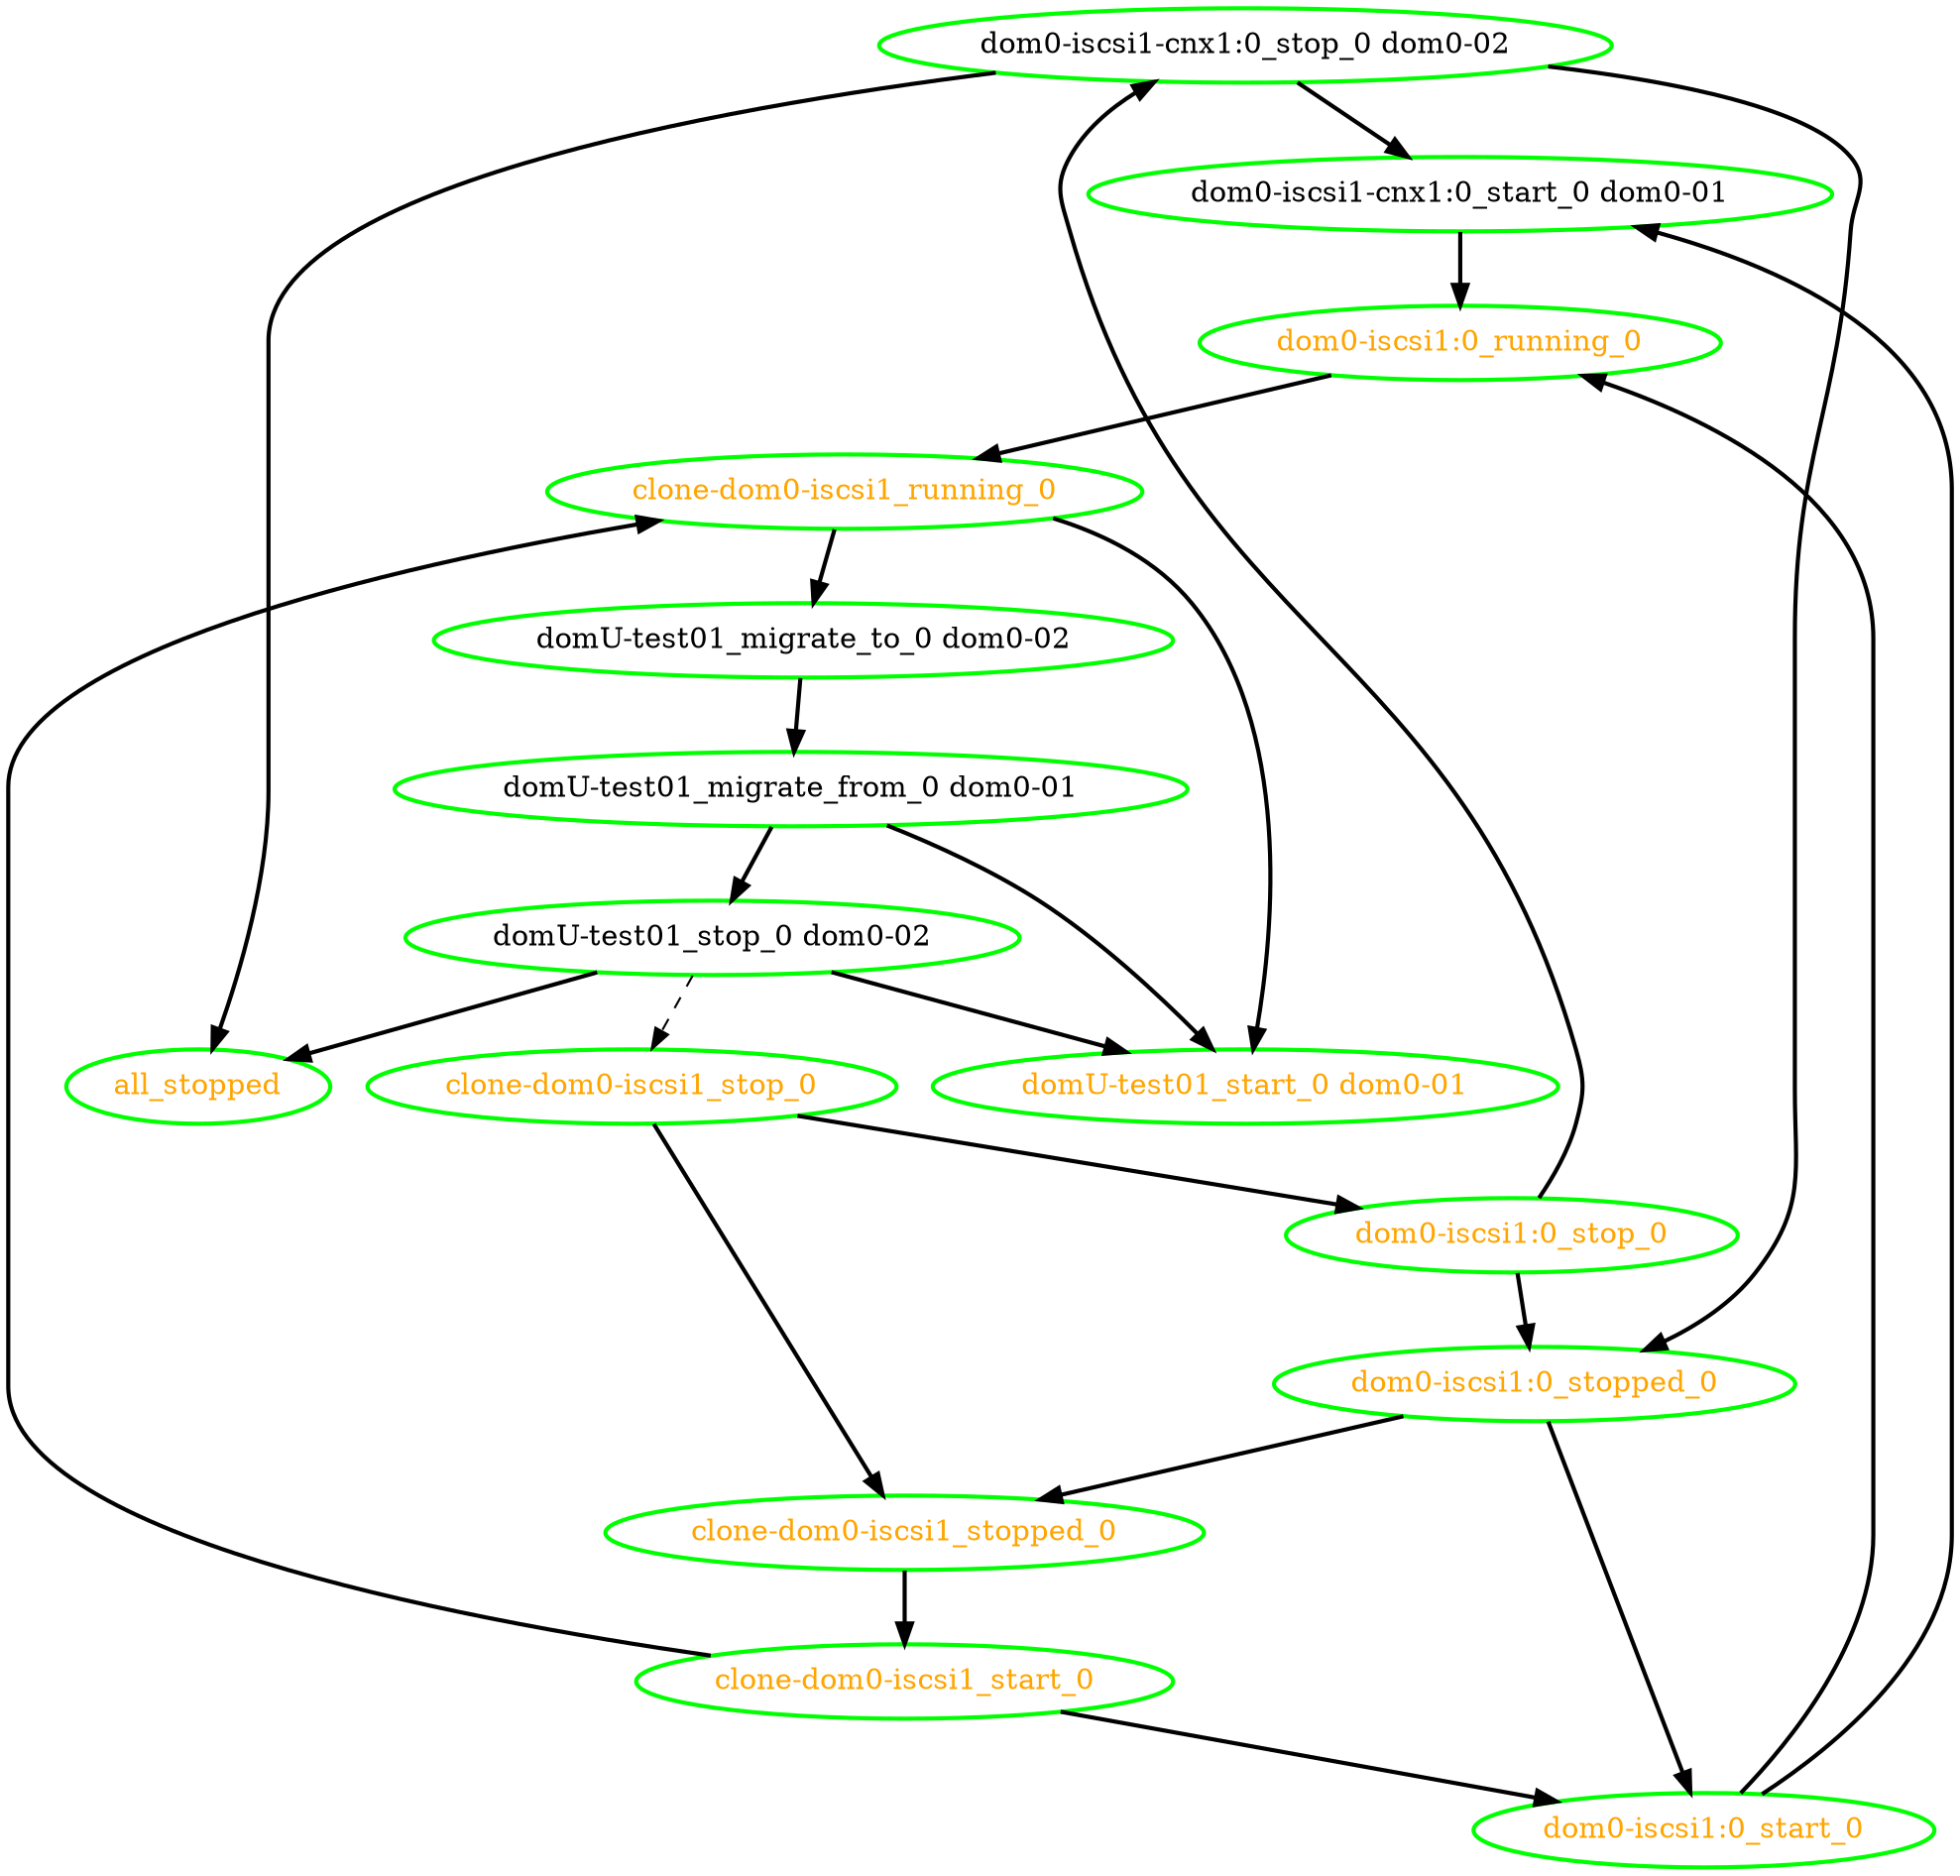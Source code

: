 digraph "g" {
"all_stopped" [ style=bold color="green" fontcolor="orange" ]
"clone-dom0-iscsi1_running_0" -> "domU-test01_migrate_to_0 dom0-02" [ style = bold]
"clone-dom0-iscsi1_running_0" -> "domU-test01_start_0 dom0-01" [ style = bold]
"clone-dom0-iscsi1_running_0" [ style=bold color="green" fontcolor="orange" ]
"clone-dom0-iscsi1_start_0" -> "clone-dom0-iscsi1_running_0" [ style = bold]
"clone-dom0-iscsi1_start_0" -> "dom0-iscsi1:0_start_0" [ style = bold]
"clone-dom0-iscsi1_start_0" [ style=bold color="green" fontcolor="orange" ]
"clone-dom0-iscsi1_stop_0" -> "clone-dom0-iscsi1_stopped_0" [ style = bold]
"clone-dom0-iscsi1_stop_0" -> "dom0-iscsi1:0_stop_0" [ style = bold]
"clone-dom0-iscsi1_stop_0" [ style=bold color="green" fontcolor="orange" ]
"clone-dom0-iscsi1_stopped_0" -> "clone-dom0-iscsi1_start_0" [ style = bold]
"clone-dom0-iscsi1_stopped_0" [ style=bold color="green" fontcolor="orange" ]
"dom0-iscsi1-cnx1:0_start_0 dom0-01" -> "dom0-iscsi1:0_running_0" [ style = bold]
"dom0-iscsi1-cnx1:0_start_0 dom0-01" [ style=bold color="green" fontcolor="black" ]
"dom0-iscsi1-cnx1:0_stop_0 dom0-02" -> "all_stopped" [ style = bold]
"dom0-iscsi1-cnx1:0_stop_0 dom0-02" -> "dom0-iscsi1-cnx1:0_start_0 dom0-01" [ style = bold]
"dom0-iscsi1-cnx1:0_stop_0 dom0-02" -> "dom0-iscsi1:0_stopped_0" [ style = bold]
"dom0-iscsi1-cnx1:0_stop_0 dom0-02" [ style=bold color="green" fontcolor="black" ]
"dom0-iscsi1:0_running_0" -> "clone-dom0-iscsi1_running_0" [ style = bold]
"dom0-iscsi1:0_running_0" [ style=bold color="green" fontcolor="orange" ]
"dom0-iscsi1:0_start_0" -> "dom0-iscsi1-cnx1:0_start_0 dom0-01" [ style = bold]
"dom0-iscsi1:0_start_0" -> "dom0-iscsi1:0_running_0" [ style = bold]
"dom0-iscsi1:0_start_0" [ style=bold color="green" fontcolor="orange" ]
"dom0-iscsi1:0_stop_0" -> "dom0-iscsi1-cnx1:0_stop_0 dom0-02" [ style = bold]
"dom0-iscsi1:0_stop_0" -> "dom0-iscsi1:0_stopped_0" [ style = bold]
"dom0-iscsi1:0_stop_0" [ style=bold color="green" fontcolor="orange" ]
"dom0-iscsi1:0_stopped_0" -> "clone-dom0-iscsi1_stopped_0" [ style = bold]
"dom0-iscsi1:0_stopped_0" -> "dom0-iscsi1:0_start_0" [ style = bold]
"dom0-iscsi1:0_stopped_0" [ style=bold color="green" fontcolor="orange" ]
"domU-test01_migrate_from_0 dom0-01" -> "domU-test01_start_0 dom0-01" [ style = bold]
"domU-test01_migrate_from_0 dom0-01" -> "domU-test01_stop_0 dom0-02" [ style = bold]
"domU-test01_migrate_from_0 dom0-01" [ style=bold color="green" fontcolor="black"]
"domU-test01_migrate_to_0 dom0-02" -> "domU-test01_migrate_from_0 dom0-01" [ style = bold]
"domU-test01_migrate_to_0 dom0-02" [ style=bold color="green" fontcolor="black"]
"domU-test01_start_0 dom0-01" [ style=bold color="green" fontcolor="orange"]
"domU-test01_stop_0 dom0-02" -> "all_stopped" [ style = bold]
"domU-test01_stop_0 dom0-02" -> "clone-dom0-iscsi1_stop_0" [ style = dashed]
"domU-test01_stop_0 dom0-02" -> "domU-test01_start_0 dom0-01" [ style = bold]
"domU-test01_stop_0 dom0-02" [ style=bold color="green" fontcolor="black" ]
}
